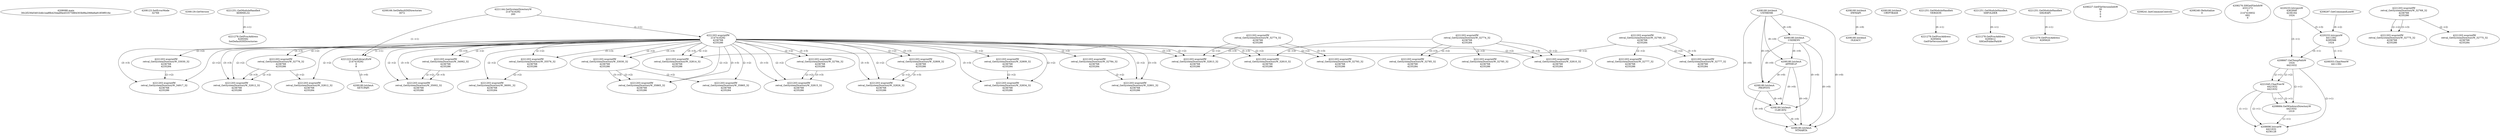 // Global SCDG with merge call
digraph {
	0 [label="4208088.main
30c2f230e5401b4b1ea8fb425dadf4e453575884303b9fa2066e6a91859f016e"]
	1 [label="4208123.SetErrorMode
32769"]
	2 [label="4208129.GetVersion
"]
	3 [label="4221251.GetModuleHandleA
KERNEL32"]
	4 [label="4221278.GetProcAddress
6295592
SetDefaultDllDirectories"]
	3 -> 4 [label="(0-->1)"]
	5 [label="4208166.SetDefaultDllDirectories
3072"]
	6 [label="4221144.GetSystemDirectoryW
2147416292
260"]
	7 [label="4221203.wsprintfW
2147416292
4236768
4235286"]
	6 -> 7 [label="(1-->1)"]
	8 [label="4221223.LoadLibraryExW
2147416292
0
8"]
	6 -> 8 [label="(1-->1)"]
	7 -> 8 [label="(1-->1)"]
	9 [label="4208180.lstrlenA
UXTHEME"]
	10 [label="4208180.lstrlenA
USERENV"]
	9 -> 10 [label="(0-->0)"]
	11 [label="4208180.lstrlenA
SETUPAPI"]
	8 -> 11 [label="(3-->0)"]
	12 [label="4208180.lstrlenA
APPHELP"]
	9 -> 12 [label="(0-->0)"]
	10 -> 12 [label="(0-->0)"]
	13 [label="4208180.lstrlenA
PROPSYS"]
	9 -> 13 [label="(0-->0)"]
	10 -> 13 [label="(0-->0)"]
	12 -> 13 [label="(0-->0)"]
	14 [label="4208180.lstrlenA
DWMAPI"]
	15 [label="4208180.lstrlenA
CRYPTBASE"]
	16 [label="4221203.wsprintfW
retval_GetSystemDirectoryW_33030_32
4236768
4235284"]
	7 -> 16 [label="(2-->2)"]
	17 [label="4221203.wsprintfW
retval_GetSystemDirectoryW_34917_32
4236768
4235286"]
	7 -> 17 [label="(2-->2)"]
	16 -> 17 [label="(2-->2)"]
	7 -> 17 [label="(3-->3)"]
	18 [label="4208180.lstrlenA
OLEACC"]
	14 -> 18 [label="(0-->0)"]
	19 [label="4208180.lstrlenA
CLBCATQ"]
	9 -> 19 [label="(0-->0)"]
	10 -> 19 [label="(0-->0)"]
	12 -> 19 [label="(0-->0)"]
	13 -> 19 [label="(0-->0)"]
	20 [label="4208180.lstrlenA
NTMARTA"]
	9 -> 20 [label="(0-->0)"]
	10 -> 20 [label="(0-->0)"]
	12 -> 20 [label="(0-->0)"]
	13 -> 20 [label="(0-->0)"]
	19 -> 20 [label="(0-->0)"]
	21 [label="4221251.GetModuleHandleA
VERSION"]
	22 [label="4221278.GetProcAddress
6295604
GetFileVersionInfoW"]
	21 -> 22 [label="(0-->1)"]
	23 [label="4221251.GetModuleHandleA
SHFOLDER"]
	24 [label="4221278.GetProcAddress
6295612
SHGetFolderPathW"]
	23 -> 24 [label="(0-->1)"]
	25 [label="4221251.GetModuleHandleA
SHLWAPI"]
	26 [label="4221278.GetProcAddress
6295620
"]
	25 -> 26 [label="(0-->1)"]
	27 [label="4208227.GetFileVersionInfoW
30
0
0
0"]
	28 [label="4208241.InitCommonControls
"]
	29 [label="4208248.OleInitialize
0"]
	30 [label="4208276.SHGetFileInfoW
4331272
0
2147416932
692
0"]
	31 [label="4220233.lstrcpynW
4362848
4236164
1024"]
	32 [label="4208297.GetCommandLineW
"]
	33 [label="4220233.lstrcpynW
4411392
6295588
1024"]
	32 -> 33 [label="(0-->2)"]
	31 -> 33 [label="(3-->3)"]
	34 [label="4208353.CharNextW
4411392"]
	33 -> 34 [label="(1-->1)"]
	35 [label="4208667.GetTempPathW
1024
4421632"]
	31 -> 35 [label="(3-->1)"]
	33 -> 35 [label="(3-->1)"]
	36 [label="4221045.CharPrevW
4421632
4421632"]
	35 -> 36 [label="(2-->1)"]
	35 -> 36 [label="(2-->2)"]
	37 [label="4208684.GetWindowsDirectoryW
4421632
1019"]
	35 -> 37 [label="(2-->1)"]
	36 -> 37 [label="(1-->1)"]
	36 -> 37 [label="(2-->1)"]
	38 [label="4208696.lstrcatW
4421632
4236128"]
	35 -> 38 [label="(2-->1)"]
	36 -> 38 [label="(1-->1)"]
	36 -> 38 [label="(2-->1)"]
	37 -> 38 [label="(1-->1)"]
	39 [label="4221203.wsprintfW
retval_GetSystemDirectoryW_34062_32
4236768
4235286"]
	7 -> 39 [label="(2-->2)"]
	7 -> 39 [label="(3-->3)"]
	40 [label="4221203.wsprintfW
retval_GetSystemDirectoryW_35002_32
4236768
4235286"]
	7 -> 40 [label="(2-->2)"]
	39 -> 40 [label="(2-->2)"]
	7 -> 40 [label="(3-->3)"]
	39 -> 40 [label="(3-->3)"]
	41 [label="4221203.wsprintfW
retval_GetSystemDirectoryW_33030_32
4236768
4235286"]
	7 -> 41 [label="(2-->2)"]
	7 -> 41 [label="(3-->3)"]
	42 [label="4221203.wsprintfW
retval_GetSystemDirectoryW_35865_32
4236768
4235286"]
	7 -> 42 [label="(2-->2)"]
	41 -> 42 [label="(2-->2)"]
	7 -> 42 [label="(3-->3)"]
	41 -> 42 [label="(3-->3)"]
	43 [label="4221203.wsprintfW
retval_GetSystemDirectoryW_35576_32
4236768
4235286"]
	7 -> 43 [label="(2-->2)"]
	7 -> 43 [label="(3-->3)"]
	44 [label="4221203.wsprintfW
retval_GetSystemDirectoryW_36091_32
4236768
4235284"]
	7 -> 44 [label="(2-->2)"]
	43 -> 44 [label="(2-->2)"]
	45 [label="4221203.wsprintfW
retval_GetSystemDirectoryW_35865_32
4236768
4235284"]
	7 -> 45 [label="(2-->2)"]
	41 -> 45 [label="(2-->2)"]
	46 [label="4221203.wsprintfW
retval_GetSystemDirectoryW_32769_32
4236768
4235286"]
	47 [label="4221203.wsprintfW
retval_GetSystemDirectoryW_32775_32
4236768
4235286"]
	46 -> 47 [label="(2-->2)"]
	46 -> 47 [label="(3-->3)"]
	48 [label="4221203.wsprintfW
retval_GetSystemDirectoryW_32775_32
4236768
4235284"]
	46 -> 48 [label="(2-->2)"]
	49 [label="4221203.wsprintfW
retval_GetSystemDirectoryW_32769_32
4236768
4235284"]
	50 [label="4221203.wsprintfW
retval_GetSystemDirectoryW_32777_32
4236768
4235286"]
	49 -> 50 [label="(2-->2)"]
	51 [label="4221203.wsprintfW
retval_GetSystemDirectoryW_32777_32
4236768
4235284"]
	49 -> 51 [label="(2-->2)"]
	49 -> 51 [label="(3-->3)"]
	52 [label="4221203.wsprintfW
retval_GetSystemDirectoryW_32774_32
4236768
4235284"]
	53 [label="4221203.wsprintfW
retval_GetSystemDirectoryW_32785_32
4236768
4235284"]
	52 -> 53 [label="(2-->2)"]
	52 -> 53 [label="(3-->3)"]
	54 [label="4221203.wsprintfW
retval_GetSystemDirectoryW_32785_32
4236768
4235286"]
	52 -> 54 [label="(2-->2)"]
	55 [label="4221203.wsprintfW
retval_GetSystemDirectoryW_32774_32
4236768
4235286"]
	56 [label="4221203.wsprintfW
retval_GetSystemDirectoryW_32793_32
4236768
4235286"]
	55 -> 56 [label="(2-->2)"]
	55 -> 56 [label="(3-->3)"]
	57 [label="4221203.wsprintfW
retval_GetSystemDirectoryW_32784_32
4236768
4235284"]
	7 -> 57 [label="(2-->2)"]
	58 [label="4221203.wsprintfW
retval_GetSystemDirectoryW_32801_32
4236768
4235286"]
	7 -> 58 [label="(2-->2)"]
	57 -> 58 [label="(2-->2)"]
	7 -> 58 [label="(3-->3)"]
	59 [label="4221203.wsprintfW
retval_GetSystemDirectoryW_32810_32
4236768
4235286"]
	7 -> 59 [label="(2-->2)"]
	52 -> 59 [label="(2-->2)"]
	7 -> 59 [label="(3-->3)"]
	60 [label="4221203.wsprintfW
retval_GetSystemDirectoryW_32776_32
4236768
4235286"]
	7 -> 60 [label="(2-->2)"]
	7 -> 60 [label="(3-->3)"]
	61 [label="4221203.wsprintfW
retval_GetSystemDirectoryW_32812_32
4236768
4235286"]
	7 -> 61 [label="(2-->2)"]
	60 -> 61 [label="(2-->2)"]
	7 -> 61 [label="(3-->3)"]
	60 -> 61 [label="(3-->3)"]
	62 [label="4221203.wsprintfW
retval_GetSystemDirectoryW_32810_32
4236768
4235284"]
	7 -> 62 [label="(2-->2)"]
	52 -> 62 [label="(2-->2)"]
	52 -> 62 [label="(3-->3)"]
	63 [label="4221203.wsprintfW
retval_GetSystemDirectoryW_32812_32
4236768
4235284"]
	7 -> 63 [label="(2-->2)"]
	60 -> 63 [label="(2-->2)"]
	64 [label="4221203.wsprintfW
retval_GetSystemDirectoryW_32813_32
4236768
4235286"]
	7 -> 64 [label="(2-->2)"]
	55 -> 64 [label="(2-->2)"]
	7 -> 64 [label="(3-->3)"]
	55 -> 64 [label="(3-->3)"]
	65 [label="4221203.wsprintfW
retval_GetSystemDirectoryW_32814_32
4236768
4235286"]
	7 -> 65 [label="(2-->2)"]
	49 -> 65 [label="(2-->2)"]
	7 -> 65 [label="(3-->3)"]
	66 [label="4221203.wsprintfW
retval_GetSystemDirectoryW_32784_32
4236768
4235286"]
	7 -> 66 [label="(2-->2)"]
	7 -> 66 [label="(3-->3)"]
	67 [label="4221203.wsprintfW
retval_GetSystemDirectoryW_32815_32
4236768
4235286"]
	7 -> 67 [label="(2-->2)"]
	66 -> 67 [label="(2-->2)"]
	7 -> 67 [label="(3-->3)"]
	66 -> 67 [label="(3-->3)"]
	68 [label="4221203.wsprintfW
retval_GetSystemDirectoryW_32809_32
4236768
4235286"]
	7 -> 68 [label="(2-->2)"]
	7 -> 68 [label="(3-->3)"]
	69 [label="4221203.wsprintfW
retval_GetSystemDirectoryW_32826_32
4236768
4235286"]
	7 -> 69 [label="(2-->2)"]
	68 -> 69 [label="(2-->2)"]
	7 -> 69 [label="(3-->3)"]
	68 -> 69 [label="(3-->3)"]
	70 [label="4221203.wsprintfW
retval_GetSystemDirectoryW_32809_32
4236768
4235284"]
	7 -> 70 [label="(2-->2)"]
	71 [label="4221203.wsprintfW
retval_GetSystemDirectoryW_32834_32
4236768
4235286"]
	7 -> 71 [label="(2-->2)"]
	70 -> 71 [label="(2-->2)"]
	7 -> 71 [label="(3-->3)"]
}
